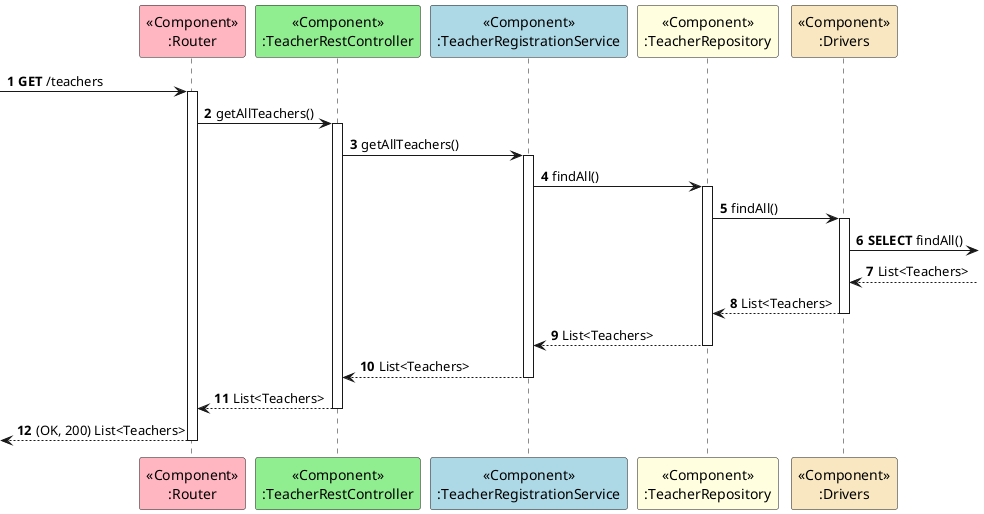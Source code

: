 @startuml

autonumber

participant "<<Component>>\n:Router" as RT #lightpink
participant "<<Component>>\n:TeacherRestController" as C #lightgreen
participant "<<Component>>\n:TeacherRegistrationService" as S #lightblue
participant "<<Component>>\n:TeacherRepository" as R #lightyellow
participant "<<Component>>\n:Drivers" as Drivers #strategy

-> RT ++: **GET** /teachers
RT -> C ++: getAllTeachers()
C -> S ++: getAllTeachers()
S -> R ++: findAll()
R -> Drivers ++: findAll()
Drivers -> : **SELECT** findAll()
Drivers <-- : List<Teachers>
Drivers --> R --: List<Teachers>
R --> S --: List<Teachers>
S --> C --: List<Teachers>
C --> RT --: List<Teachers>
<-- RT --: (OK, 200) List<Teachers>

@enduml